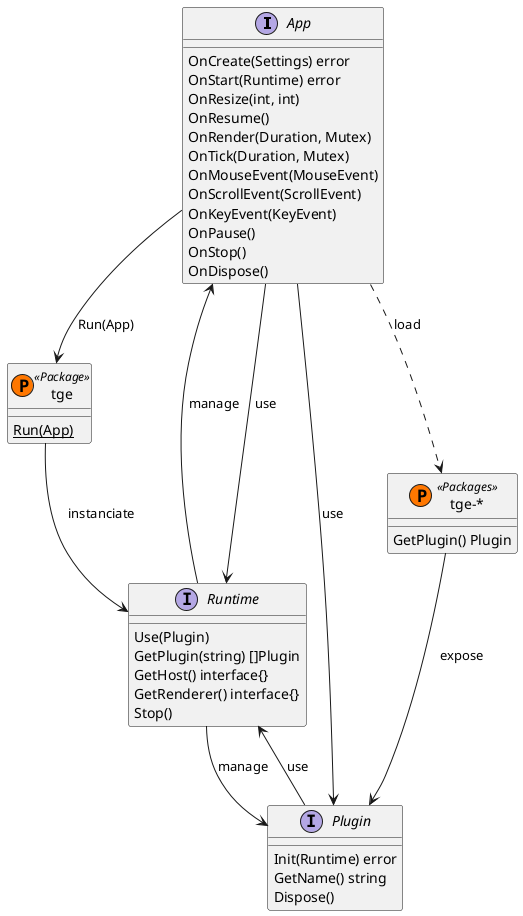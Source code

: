 ```plantuml
@startuml API
' Components
interface App {
    OnCreate(Settings) error
    OnStart(Runtime) error
    OnResize(int, int)
    OnResume()
    OnRender(Duration, Mutex)
    OnTick(Duration, Mutex)
    OnMouseEvent(MouseEvent)
    OnScrollEvent(ScrollEvent)
    OnKeyEvent(KeyEvent)
    OnPause()
    OnStop()
    OnDispose()
}

class tge << (P,#FF7700) Package >> {
    {static} Run(App)
}

interface Runtime {
    Use(Plugin)
    GetPlugin(string) []Plugin
    GetHost() interface{}
    GetRenderer() interface{}
    Stop()
}

interface Plugin{    
    Init(Runtime) error
    GetName() string
    Dispose()
}

class "tge-*" << (P,#FF7700) Packages >> {
    GetPlugin() Plugin
}

' Relations
App --> tge : Run(App)
tge --> Runtime : instanciate
App <-- Runtime : manage
App --> Runtime : use
App --> Plugin : use
Runtime --> Plugin : manage
Plugin --> Runtime  : use
"tge-*" --> Plugin : expose
App ..> "tge-*" : load

@enduml
```
